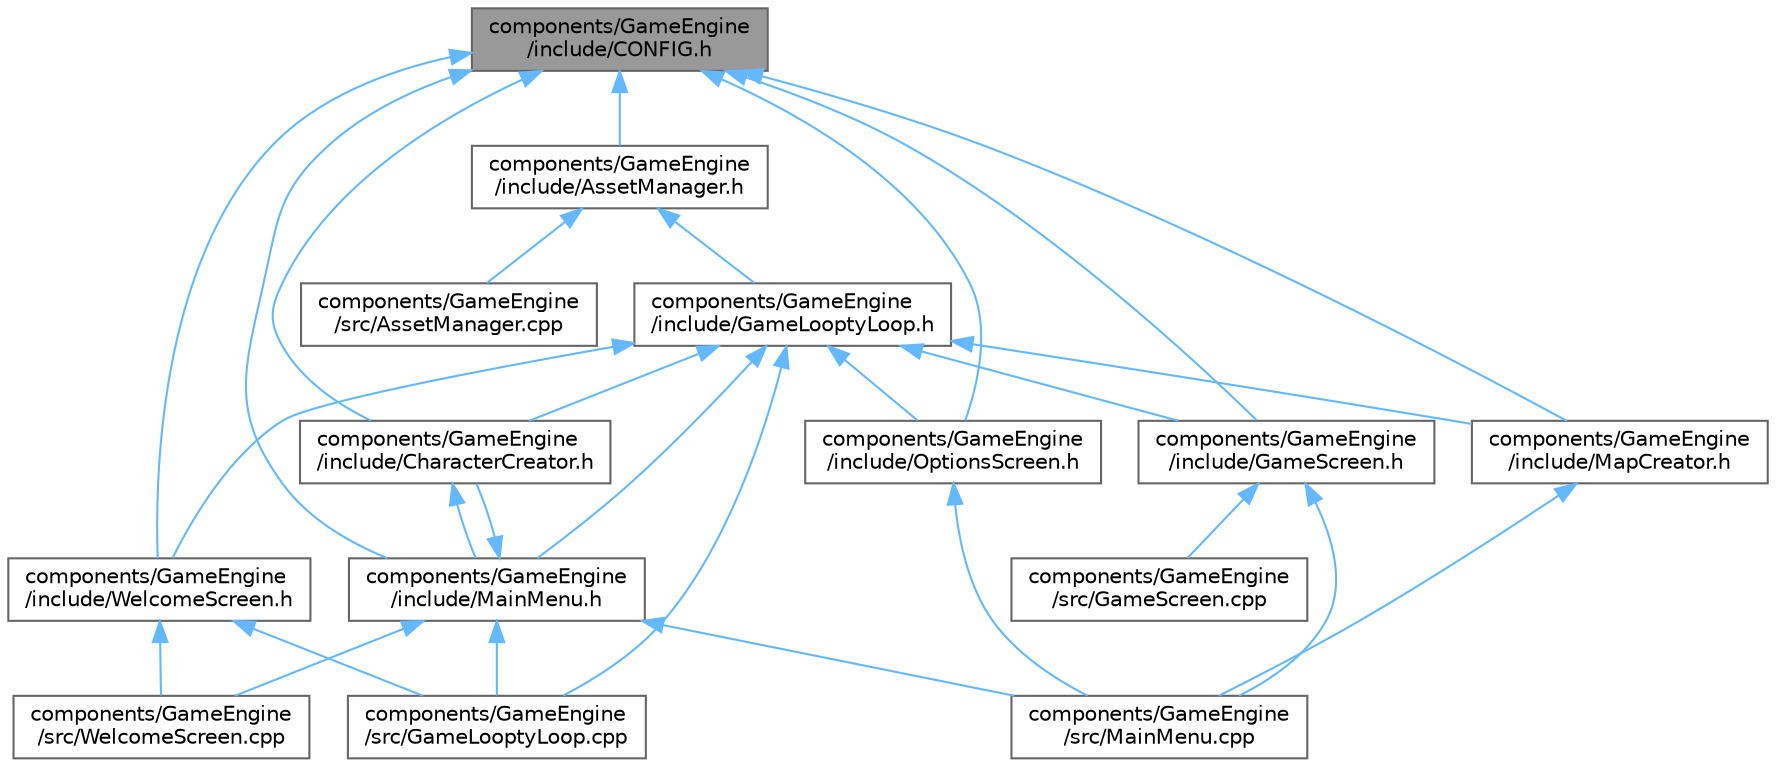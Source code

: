 digraph "components/GameEngine/include/CONFIG.h"
{
 // LATEX_PDF_SIZE
  bgcolor="transparent";
  edge [fontname=Helvetica,fontsize=10,labelfontname=Helvetica,labelfontsize=10];
  node [fontname=Helvetica,fontsize=10,shape=box,height=0.2,width=0.4];
  Node1 [id="Node000001",label="components/GameEngine\l/include/CONFIG.h",height=0.2,width=0.4,color="gray40", fillcolor="grey60", style="filled", fontcolor="black",tooltip=" "];
  Node1 -> Node2 [id="edge1_Node000001_Node000002",dir="back",color="steelblue1",style="solid",tooltip=" "];
  Node2 [id="Node000002",label="components/GameEngine\l/include/AssetManager.h",height=0.2,width=0.4,color="grey40", fillcolor="white", style="filled",URL="$_asset_manager_8h.html",tooltip="This file contains the declaration of the AssetManager class. AssetManager is responsible for loading..."];
  Node2 -> Node3 [id="edge2_Node000002_Node000003",dir="back",color="steelblue1",style="solid",tooltip=" "];
  Node3 [id="Node000003",label="components/GameEngine\l/include/GameLooptyLoop.h",height=0.2,width=0.4,color="grey40", fillcolor="white", style="filled",URL="$_game_loopty_loop_8h.html",tooltip="Header file for the GameLooptyLoop class."];
  Node3 -> Node4 [id="edge3_Node000003_Node000004",dir="back",color="steelblue1",style="solid",tooltip=" "];
  Node4 [id="Node000004",label="components/GameEngine\l/include/CharacterCreator.h",height=0.2,width=0.4,color="grey40", fillcolor="white", style="filled",URL="$_character_creator_8h_source.html",tooltip=" "];
  Node4 -> Node5 [id="edge4_Node000004_Node000005",dir="back",color="steelblue1",style="solid",tooltip=" "];
  Node5 [id="Node000005",label="components/GameEngine\l/include/MainMenu.h",height=0.2,width=0.4,color="grey40", fillcolor="white", style="filled",URL="$_main_menu_8h.html",tooltip=" "];
  Node5 -> Node4 [id="edge5_Node000005_Node000004",dir="back",color="steelblue1",style="solid",tooltip=" "];
  Node5 -> Node6 [id="edge6_Node000005_Node000006",dir="back",color="steelblue1",style="solid",tooltip=" "];
  Node6 [id="Node000006",label="components/GameEngine\l/src/GameLooptyLoop.cpp",height=0.2,width=0.4,color="grey40", fillcolor="white", style="filled",URL="$_game_loopty_loop_8cpp.html",tooltip=" "];
  Node5 -> Node7 [id="edge7_Node000005_Node000007",dir="back",color="steelblue1",style="solid",tooltip=" "];
  Node7 [id="Node000007",label="components/GameEngine\l/src/MainMenu.cpp",height=0.2,width=0.4,color="grey40", fillcolor="white", style="filled",URL="$_main_menu_8cpp.html",tooltip=" "];
  Node5 -> Node8 [id="edge8_Node000005_Node000008",dir="back",color="steelblue1",style="solid",tooltip=" "];
  Node8 [id="Node000008",label="components/GameEngine\l/src/WelcomeScreen.cpp",height=0.2,width=0.4,color="grey40", fillcolor="white", style="filled",URL="$_welcome_screen_8cpp.html",tooltip=" "];
  Node3 -> Node9 [id="edge9_Node000003_Node000009",dir="back",color="steelblue1",style="solid",tooltip=" "];
  Node9 [id="Node000009",label="components/GameEngine\l/include/GameScreen.h",height=0.2,width=0.4,color="grey40", fillcolor="white", style="filled",URL="$_game_screen_8h.html",tooltip="This file contains the declaration of the GameScreen class, which represents the game screen or main ..."];
  Node9 -> Node10 [id="edge10_Node000009_Node000010",dir="back",color="steelblue1",style="solid",tooltip=" "];
  Node10 [id="Node000010",label="components/GameEngine\l/src/GameScreen.cpp",height=0.2,width=0.4,color="grey40", fillcolor="white", style="filled",URL="$_game_screen_8cpp.html",tooltip=" "];
  Node9 -> Node7 [id="edge11_Node000009_Node000007",dir="back",color="steelblue1",style="solid",tooltip=" "];
  Node3 -> Node5 [id="edge12_Node000003_Node000005",dir="back",color="steelblue1",style="solid",tooltip=" "];
  Node3 -> Node11 [id="edge13_Node000003_Node000011",dir="back",color="steelblue1",style="solid",tooltip=" "];
  Node11 [id="Node000011",label="components/GameEngine\l/include/MapCreator.h",height=0.2,width=0.4,color="grey40", fillcolor="white", style="filled",URL="$_map_creator_8h.html",tooltip="This class is called from the main menu and allows the user to create a map by placing objects on a g..."];
  Node11 -> Node7 [id="edge14_Node000011_Node000007",dir="back",color="steelblue1",style="solid",tooltip=" "];
  Node3 -> Node12 [id="edge15_Node000003_Node000012",dir="back",color="steelblue1",style="solid",tooltip=" "];
  Node12 [id="Node000012",label="components/GameEngine\l/include/OptionsScreen.h",height=0.2,width=0.4,color="grey40", fillcolor="white", style="filled",URL="$_options_screen_8h.html",tooltip="Contains the declaration of the OptionsScreen class."];
  Node12 -> Node7 [id="edge16_Node000012_Node000007",dir="back",color="steelblue1",style="solid",tooltip=" "];
  Node3 -> Node13 [id="edge17_Node000003_Node000013",dir="back",color="steelblue1",style="solid",tooltip=" "];
  Node13 [id="Node000013",label="components/GameEngine\l/include/WelcomeScreen.h",height=0.2,width=0.4,color="grey40", fillcolor="white", style="filled",URL="$_welcome_screen_8h.html",tooltip=" "];
  Node13 -> Node6 [id="edge18_Node000013_Node000006",dir="back",color="steelblue1",style="solid",tooltip=" "];
  Node13 -> Node8 [id="edge19_Node000013_Node000008",dir="back",color="steelblue1",style="solid",tooltip=" "];
  Node3 -> Node6 [id="edge20_Node000003_Node000006",dir="back",color="steelblue1",style="solid",tooltip=" "];
  Node2 -> Node14 [id="edge21_Node000002_Node000014",dir="back",color="steelblue1",style="solid",tooltip=" "];
  Node14 [id="Node000014",label="components/GameEngine\l/src/AssetManager.cpp",height=0.2,width=0.4,color="grey40", fillcolor="white", style="filled",URL="$_asset_manager_8cpp.html",tooltip=" "];
  Node1 -> Node4 [id="edge22_Node000001_Node000004",dir="back",color="steelblue1",style="solid",tooltip=" "];
  Node1 -> Node9 [id="edge23_Node000001_Node000009",dir="back",color="steelblue1",style="solid",tooltip=" "];
  Node1 -> Node5 [id="edge24_Node000001_Node000005",dir="back",color="steelblue1",style="solid",tooltip=" "];
  Node1 -> Node11 [id="edge25_Node000001_Node000011",dir="back",color="steelblue1",style="solid",tooltip=" "];
  Node1 -> Node12 [id="edge26_Node000001_Node000012",dir="back",color="steelblue1",style="solid",tooltip=" "];
  Node1 -> Node13 [id="edge27_Node000001_Node000013",dir="back",color="steelblue1",style="solid",tooltip=" "];
}
